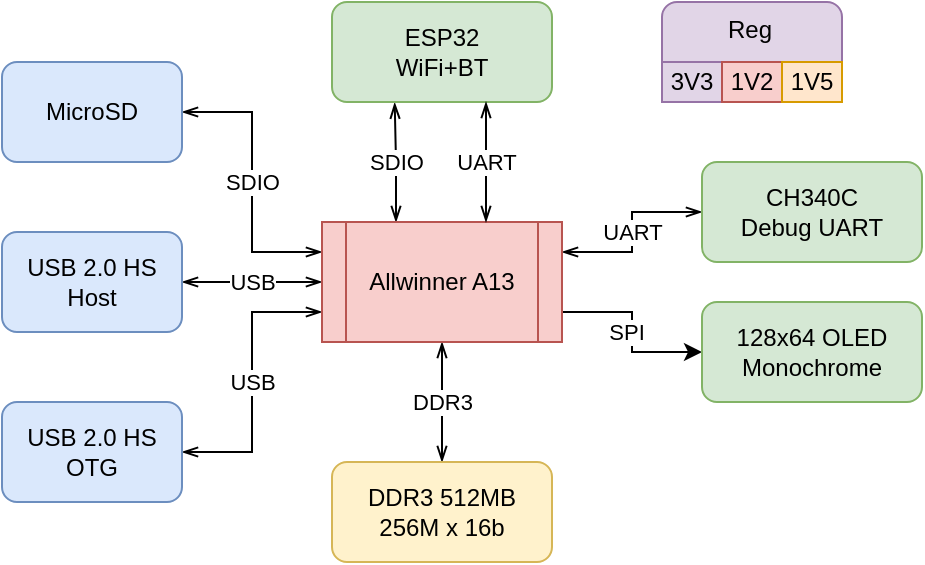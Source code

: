 <mxfile version="14.7.7" type="device"><diagram id="jdlpyHvQspa6vw6opEK2" name="Page-1"><mxGraphModel dx="569" dy="328" grid="1" gridSize="10" guides="1" tooltips="1" connect="1" arrows="1" fold="1" page="1" pageScale="1" pageWidth="1100" pageHeight="850" math="0" shadow="0"><root><mxCell id="0"/><mxCell id="1" parent="0"/><mxCell id="gGxKRBcFA1osA-mGhDxZ-2" value="DDR3" style="edgeStyle=orthogonalEdgeStyle;rounded=0;orthogonalLoop=1;jettySize=auto;html=1;exitX=0.5;exitY=1;exitDx=0;exitDy=0;startArrow=openThin;startFill=0;endArrow=openThin;endFill=0;entryX=0.5;entryY=0;entryDx=0;entryDy=0;" parent="1" source="gGxKRBcFA1osA-mGhDxZ-1" target="gGxKRBcFA1osA-mGhDxZ-4" edge="1"><mxGeometry relative="1" as="geometry"><mxPoint x="550.333" y="480" as="targetPoint"/></mxGeometry></mxCell><mxCell id="gGxKRBcFA1osA-mGhDxZ-6" value="SDIO" style="edgeStyle=orthogonalEdgeStyle;rounded=0;orthogonalLoop=1;jettySize=auto;html=1;exitX=0.5;exitY=0;exitDx=0;exitDy=0;entryX=0.285;entryY=1.007;entryDx=0;entryDy=0;startArrow=openThin;startFill=0;endArrow=openThin;endFill=0;entryPerimeter=0;" parent="1" target="gGxKRBcFA1osA-mGhDxZ-5" edge="1"><mxGeometry relative="1" as="geometry"><mxPoint x="527" y="390" as="sourcePoint"/><mxPoint x="527" y="330" as="targetPoint"/><Array as="points"><mxPoint x="527" y="360"/><mxPoint x="526" y="360"/></Array></mxGeometry></mxCell><mxCell id="gGxKRBcFA1osA-mGhDxZ-8" value="UART" style="edgeStyle=orthogonalEdgeStyle;rounded=0;orthogonalLoop=1;jettySize=auto;html=1;exitX=1;exitY=0.25;exitDx=0;exitDy=0;entryX=0;entryY=0.5;entryDx=0;entryDy=0;startArrow=openThin;startFill=0;endArrow=openThin;endFill=0;" parent="1" source="gGxKRBcFA1osA-mGhDxZ-1" target="gGxKRBcFA1osA-mGhDxZ-7" edge="1"><mxGeometry relative="1" as="geometry"/></mxCell><mxCell id="gGxKRBcFA1osA-mGhDxZ-14" value="SDIO" style="edgeStyle=orthogonalEdgeStyle;rounded=0;orthogonalLoop=1;jettySize=auto;html=1;exitX=0;exitY=0.25;exitDx=0;exitDy=0;entryX=1;entryY=0.5;entryDx=0;entryDy=0;startArrow=openThin;startFill=0;endArrow=openThin;endFill=0;" parent="1" source="gGxKRBcFA1osA-mGhDxZ-1" target="gGxKRBcFA1osA-mGhDxZ-13" edge="1"><mxGeometry relative="1" as="geometry"/></mxCell><mxCell id="gGxKRBcFA1osA-mGhDxZ-16" value="USB" style="edgeStyle=orthogonalEdgeStyle;rounded=0;orthogonalLoop=1;jettySize=auto;html=1;exitX=0;exitY=0.5;exitDx=0;exitDy=0;startArrow=openThin;startFill=0;endArrow=openThin;endFill=0;" parent="1" source="gGxKRBcFA1osA-mGhDxZ-1" edge="1"><mxGeometry relative="1" as="geometry"><mxPoint x="420" y="420" as="targetPoint"/></mxGeometry></mxCell><mxCell id="gGxKRBcFA1osA-mGhDxZ-20" value="USB" style="edgeStyle=orthogonalEdgeStyle;rounded=0;orthogonalLoop=1;jettySize=auto;html=1;exitX=0;exitY=0.75;exitDx=0;exitDy=0;entryX=1;entryY=0.5;entryDx=0;entryDy=0;startArrow=openThin;startFill=0;endArrow=openThin;endFill=0;" parent="1" source="gGxKRBcFA1osA-mGhDxZ-1" target="gGxKRBcFA1osA-mGhDxZ-18" edge="1"><mxGeometry relative="1" as="geometry"/></mxCell><mxCell id="lB-N6BpAZUuOQTBD0uzw-5" style="edgeStyle=orthogonalEdgeStyle;rounded=0;orthogonalLoop=1;jettySize=auto;html=1;exitX=1;exitY=0.75;exitDx=0;exitDy=0;entryX=0;entryY=0.5;entryDx=0;entryDy=0;startArrow=none;startFill=0;" edge="1" parent="1" source="gGxKRBcFA1osA-mGhDxZ-1" target="lB-N6BpAZUuOQTBD0uzw-3"><mxGeometry relative="1" as="geometry"/></mxCell><mxCell id="lB-N6BpAZUuOQTBD0uzw-7" value="SPI" style="edgeLabel;html=1;align=center;verticalAlign=middle;resizable=0;points=[];fontFamily=Helvetica;spacing=2;" vertex="1" connectable="0" parent="lB-N6BpAZUuOQTBD0uzw-5"><mxGeometry x="0.516" y="-1" relative="1" as="geometry"><mxPoint x="-16" y="-11" as="offset"/></mxGeometry></mxCell><mxCell id="gGxKRBcFA1osA-mGhDxZ-1" value="Allwinner A13" style="shape=process;whiteSpace=wrap;html=1;backgroundOutline=1;fillColor=#f8cecc;strokeColor=#b85450;" parent="1" vertex="1"><mxGeometry x="490" y="390" width="120" height="60" as="geometry"/></mxCell><mxCell id="gGxKRBcFA1osA-mGhDxZ-4" value="&lt;div&gt;DDR3 512MB&lt;br&gt;&lt;/div&gt;&lt;div&gt;256M x 16b&lt;br&gt;&lt;/div&gt;" style="rounded=1;whiteSpace=wrap;html=1;fillColor=#fff2cc;strokeColor=#d6b656;" parent="1" vertex="1"><mxGeometry x="495" y="510" width="110" height="50" as="geometry"/></mxCell><mxCell id="gGxKRBcFA1osA-mGhDxZ-5" value="&lt;div&gt;ESP32&lt;br&gt;&lt;/div&gt;&lt;div&gt;WiFi+BT&lt;/div&gt;" style="rounded=1;whiteSpace=wrap;html=1;fillColor=#d5e8d4;strokeColor=#82b366;" parent="1" vertex="1"><mxGeometry x="495" y="280" width="110" height="50" as="geometry"/></mxCell><mxCell id="gGxKRBcFA1osA-mGhDxZ-7" value="&lt;div&gt;CH340C&lt;/div&gt;&lt;div&gt;Debug UART&lt;br&gt;&lt;/div&gt;" style="rounded=1;whiteSpace=wrap;html=1;fillColor=#d5e8d4;strokeColor=#82b366;" parent="1" vertex="1"><mxGeometry x="680" y="360" width="110" height="50" as="geometry"/></mxCell><mxCell id="gGxKRBcFA1osA-mGhDxZ-13" value="MicroSD" style="rounded=1;whiteSpace=wrap;html=1;fillColor=#dae8fc;strokeColor=#6c8ebf;" parent="1" vertex="1"><mxGeometry x="330" y="310" width="90" height="50" as="geometry"/></mxCell><mxCell id="gGxKRBcFA1osA-mGhDxZ-18" value="USB 2.0 HS OTG" style="rounded=1;whiteSpace=wrap;html=1;fillColor=#dae8fc;strokeColor=#6c8ebf;" parent="1" vertex="1"><mxGeometry x="330" y="480" width="90" height="50" as="geometry"/></mxCell><mxCell id="gGxKRBcFA1osA-mGhDxZ-19" value="&lt;div&gt;USB 2.0 HS Host&lt;/div&gt;" style="rounded=1;whiteSpace=wrap;html=1;fillColor=#dae8fc;strokeColor=#6c8ebf;" parent="1" vertex="1"><mxGeometry x="330" y="395" width="90" height="50" as="geometry"/></mxCell><mxCell id="AQFBBg0GL1ccL4elJYLC-2" value="" style="rounded=1;whiteSpace=wrap;html=1;fillColor=#e1d5e7;strokeColor=#9673a6;" parent="1" vertex="1"><mxGeometry x="660" y="280" width="90" height="50" as="geometry"/></mxCell><mxCell id="AQFBBg0GL1ccL4elJYLC-5" value="3V3" style="rounded=0;whiteSpace=wrap;html=1;fillColor=#e1d5e7;strokeColor=#9673a6;" parent="1" vertex="1"><mxGeometry x="660" y="310" width="30" height="20" as="geometry"/></mxCell><mxCell id="AQFBBg0GL1ccL4elJYLC-6" value="1V2" style="rounded=0;whiteSpace=wrap;html=1;fillColor=#f8cecc;strokeColor=#b85450;" parent="1" vertex="1"><mxGeometry x="690" y="310" width="30" height="20" as="geometry"/></mxCell><mxCell id="AQFBBg0GL1ccL4elJYLC-7" value="1V5" style="rounded=0;whiteSpace=wrap;html=1;fillColor=#ffe6cc;strokeColor=#d79b00;" parent="1" vertex="1"><mxGeometry x="720" y="310" width="30" height="20" as="geometry"/></mxCell><mxCell id="AQFBBg0GL1ccL4elJYLC-10" value="Reg" style="text;html=1;strokeColor=none;fillColor=none;align=center;verticalAlign=middle;whiteSpace=wrap;rounded=0;" parent="1" vertex="1"><mxGeometry x="684" y="284" width="40" height="20" as="geometry"/></mxCell><mxCell id="lB-N6BpAZUuOQTBD0uzw-2" value="UART" style="edgeStyle=orthogonalEdgeStyle;rounded=0;orthogonalLoop=1;jettySize=auto;html=1;exitX=0.5;exitY=0;exitDx=0;exitDy=0;entryX=0.5;entryY=1;entryDx=0;entryDy=0;startArrow=openThin;startFill=0;endArrow=openThin;endFill=0;" edge="1" parent="1"><mxGeometry relative="1" as="geometry"><mxPoint x="572" y="390" as="sourcePoint"/><mxPoint x="572" y="330" as="targetPoint"/></mxGeometry></mxCell><mxCell id="lB-N6BpAZUuOQTBD0uzw-3" value="&lt;div&gt;128x64 OLED&lt;/div&gt;&lt;div&gt;Monochrome&lt;br&gt;&lt;/div&gt;" style="rounded=1;whiteSpace=wrap;html=1;fillColor=#d5e8d4;strokeColor=#82b366;" vertex="1" parent="1"><mxGeometry x="680" y="430" width="110" height="50" as="geometry"/></mxCell></root></mxGraphModel></diagram></mxfile>